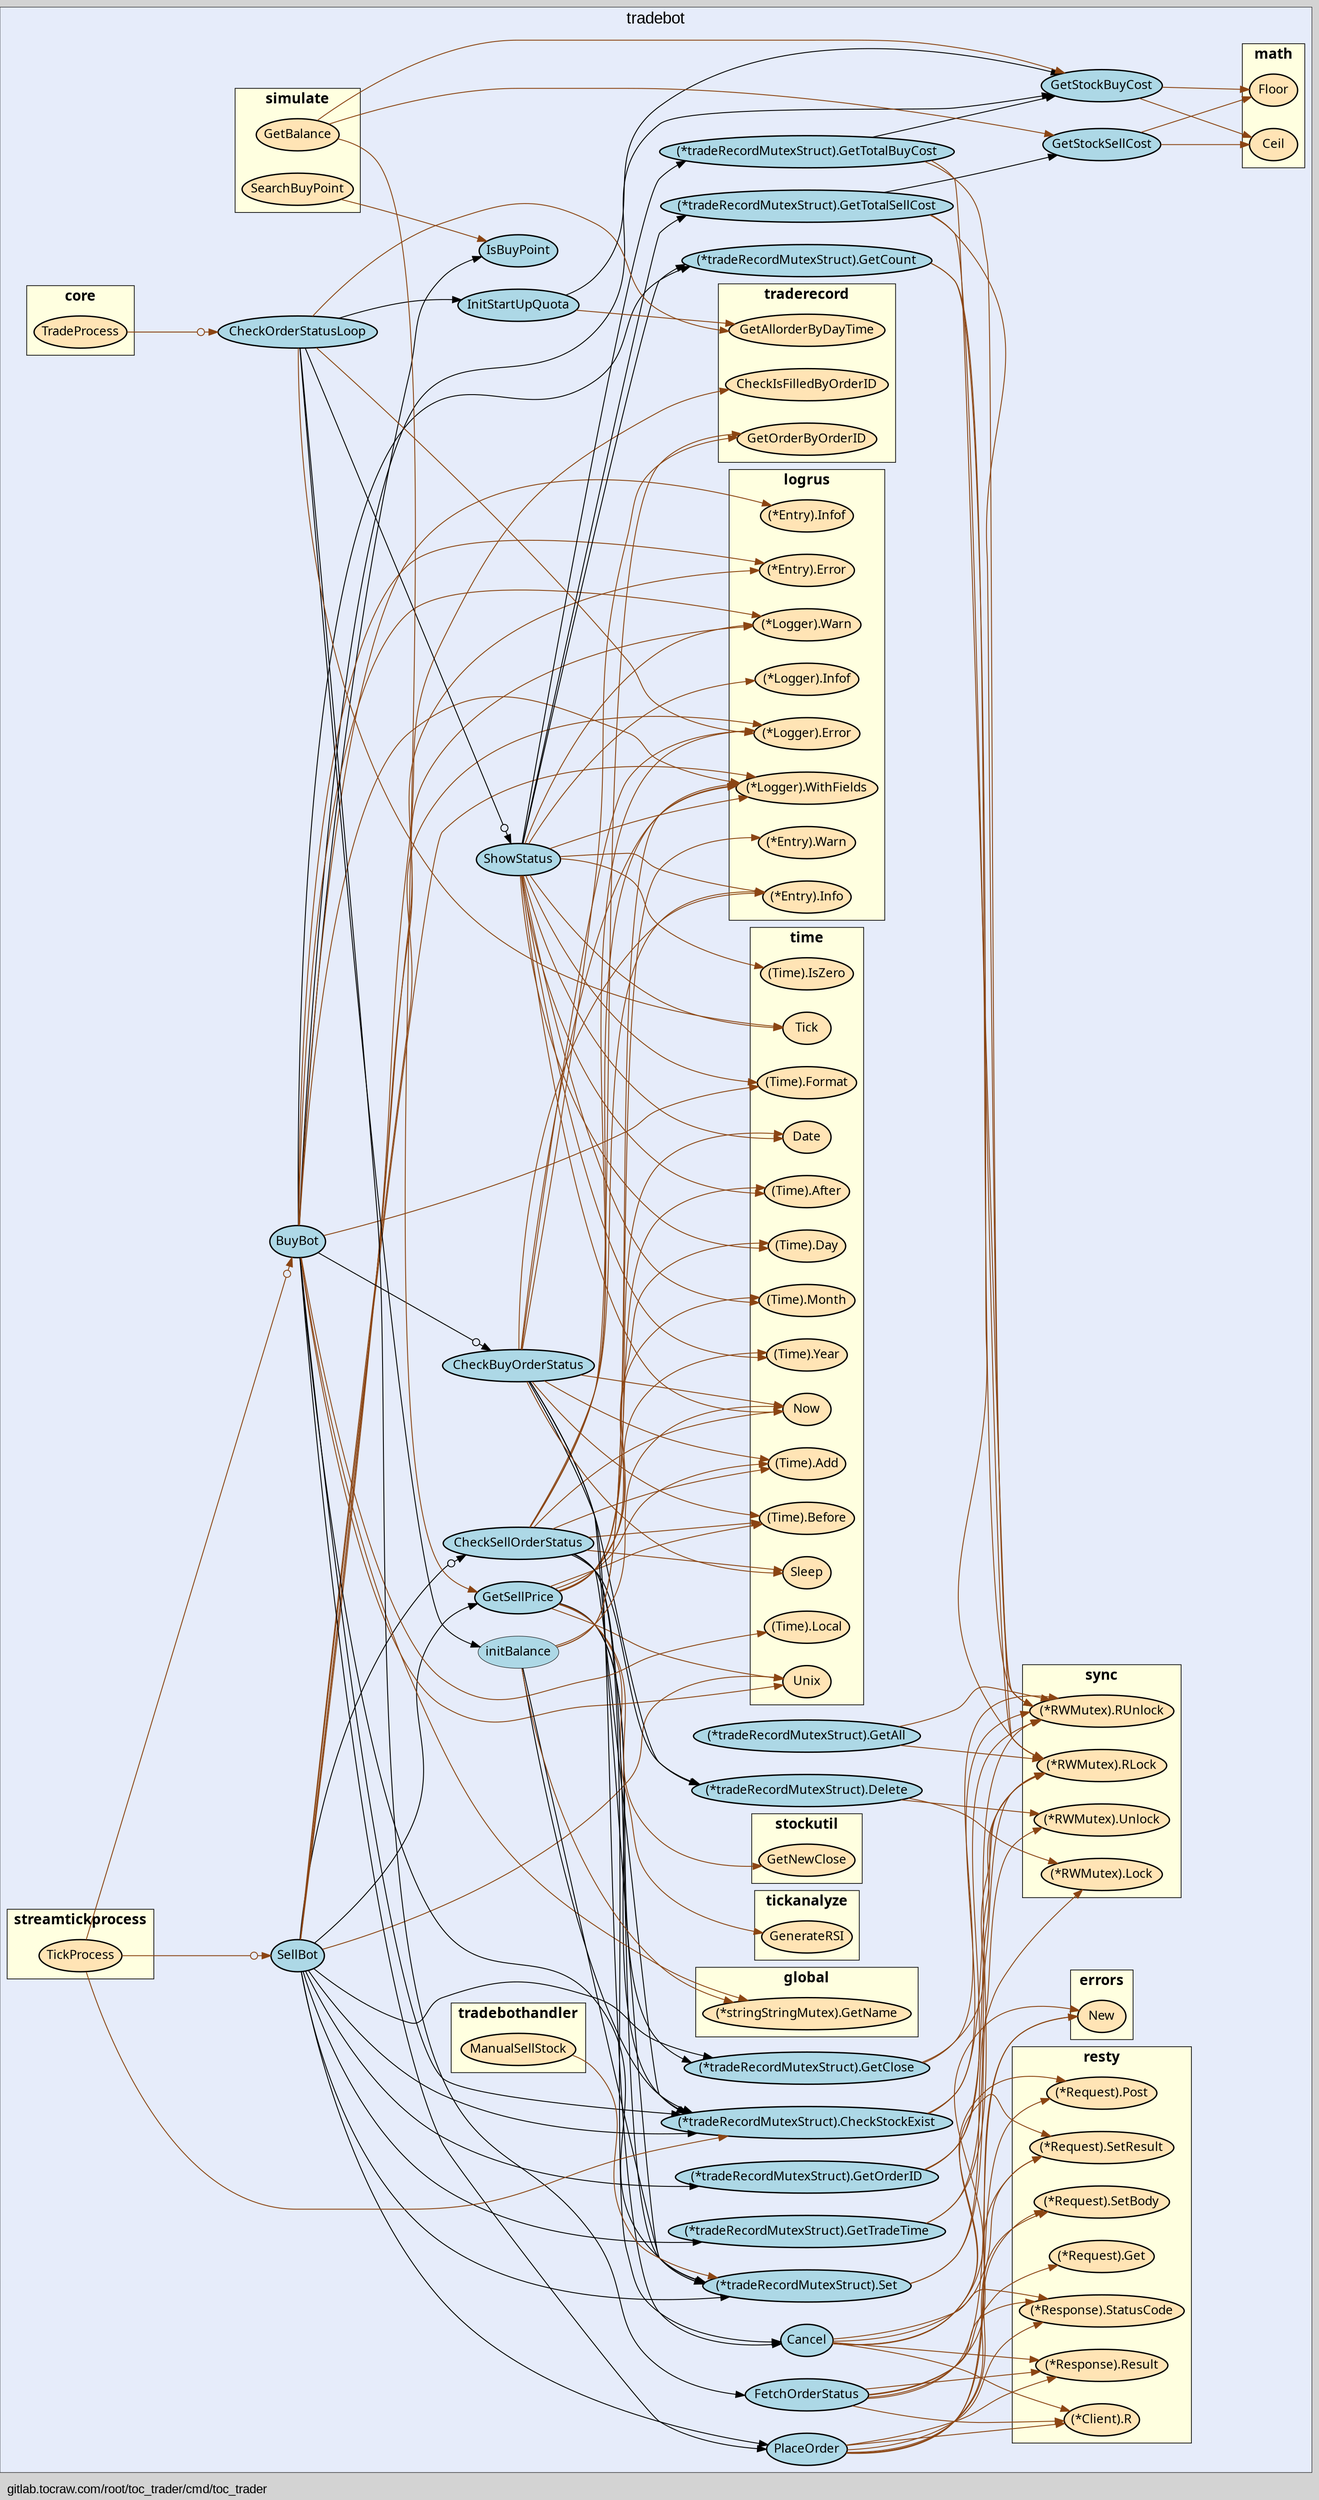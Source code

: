 digraph gocallvis {
    label="gitlab.tocraw.com/root/toc_trader/cmd/toc_trader";
    labeljust="l";
    fontname="Arial";
    fontsize="14";
    rankdir="LR";
    bgcolor="lightgray";
    style="solid";
    penwidth="0.5";
    pad="0.0";
    nodesep="0.35";

    node [shape="ellipse" style="filled" fillcolor="honeydew" fontname="Verdana" penwidth="1.0" margin="0.05,0.0"];
    edge [minlen="2"]

    subgraph "cluster_focus" {
        label="tradebot";
labelloc="t";
labeljust="c";
fontsize="18";
bgcolor="#e6ecfa";
        
        "(*gitlab.tocraw.com/root/toc_trader/pkg/modules/tradebot.tradeRecordMutexStruct).GetOrderID" [ fillcolor="lightblue" label="(*tradeRecordMutexStruct).GetOrderID" penwidth="1.5" ]
        "gitlab.tocraw.com/root/toc_trader/pkg/modules/tradebot.SellBot" [ fillcolor="lightblue" label="SellBot" penwidth="1.5" ]
        "(*gitlab.tocraw.com/root/toc_trader/pkg/modules/tradebot.tradeRecordMutexStruct).GetClose" [ fillcolor="lightblue" label="(*tradeRecordMutexStruct).GetClose" penwidth="1.5" ]
        "(*gitlab.tocraw.com/root/toc_trader/pkg/modules/tradebot.tradeRecordMutexStruct).GetTradeTime" [ fillcolor="lightblue" label="(*tradeRecordMutexStruct).GetTradeTime" penwidth="1.5" ]
        "gitlab.tocraw.com/root/toc_trader/pkg/modules/tradebot.GetSellPrice" [ label="GetSellPrice" penwidth="1.5" fillcolor="lightblue" ]
        "(*gitlab.tocraw.com/root/toc_trader/pkg/modules/tradebot.tradeRecordMutexStruct).CheckStockExist" [ fillcolor="lightblue" label="(*tradeRecordMutexStruct).CheckStockExist" penwidth="1.5" ]
        "gitlab.tocraw.com/root/toc_trader/pkg/modules/tradebot.PlaceOrder" [ fillcolor="lightblue" label="PlaceOrder" penwidth="1.5" ]
        "(*gitlab.tocraw.com/root/toc_trader/pkg/modules/tradebot.tradeRecordMutexStruct).Set" [ label="(*tradeRecordMutexStruct).Set" penwidth="1.5" fillcolor="lightblue" ]
        "gitlab.tocraw.com/root/toc_trader/pkg/modules/tradebot.CheckSellOrderStatus" [ fillcolor="lightblue" label="CheckSellOrderStatus" penwidth="1.5" ]
        "(*gitlab.tocraw.com/root/toc_trader/pkg/modules/tradebot.tradeRecordMutexStruct).Delete" [ fillcolor="lightblue" label="(*tradeRecordMutexStruct).Delete" penwidth="1.5" ]
        "gitlab.tocraw.com/root/toc_trader/pkg/modules/tradebot.Cancel" [ fillcolor="lightblue" label="Cancel" penwidth="1.5" ]
        "gitlab.tocraw.com/root/toc_trader/pkg/modules/tradebot.BuyBot" [ penwidth="1.5" fillcolor="lightblue" label="BuyBot" ]
        "gitlab.tocraw.com/root/toc_trader/pkg/modules/tradebot.IsBuyPoint" [ label="IsBuyPoint" penwidth="1.5" fillcolor="lightblue" ]
        "gitlab.tocraw.com/root/toc_trader/pkg/modules/tradebot.GetStockBuyCost" [ fillcolor="lightblue" label="GetStockBuyCost" penwidth="1.5" ]
        "(*gitlab.tocraw.com/root/toc_trader/pkg/modules/tradebot.tradeRecordMutexStruct).GetCount" [ penwidth="1.5" fillcolor="lightblue" label="(*tradeRecordMutexStruct).GetCount" ]
        "gitlab.tocraw.com/root/toc_trader/pkg/modules/tradebot.CheckBuyOrderStatus" [ label="CheckBuyOrderStatus" penwidth="1.5" fillcolor="lightblue" ]
        "(*gitlab.tocraw.com/root/toc_trader/pkg/modules/tradebot.tradeRecordMutexStruct).GetTotalSellCost" [ fillcolor="lightblue" label="(*tradeRecordMutexStruct).GetTotalSellCost" penwidth="1.5" ]
        "gitlab.tocraw.com/root/toc_trader/pkg/modules/tradebot.GetStockSellCost" [ fillcolor="lightblue" label="GetStockSellCost" penwidth="1.5" ]
        "gitlab.tocraw.com/root/toc_trader/pkg/modules/tradebot.FetchOrderStatus" [ label="FetchOrderStatus" penwidth="1.5" fillcolor="lightblue" ]
        "gitlab.tocraw.com/root/toc_trader/pkg/modules/tradebot.initBalance" [ penwidth="0.5" fillcolor="lightblue" label="initBalance" ]
        "(*gitlab.tocraw.com/root/toc_trader/pkg/modules/tradebot.tradeRecordMutexStruct).GetTotalBuyCost" [ label="(*tradeRecordMutexStruct).GetTotalBuyCost" penwidth="1.5" fillcolor="lightblue" ]
        "gitlab.tocraw.com/root/toc_trader/pkg/modules/tradebot.ShowStatus" [ fillcolor="lightblue" label="ShowStatus" penwidth="1.5" ]
        "gitlab.tocraw.com/root/toc_trader/pkg/modules/tradebot.CheckOrderStatusLoop" [ fillcolor="lightblue" label="CheckOrderStatusLoop" penwidth="1.5" ]
        "gitlab.tocraw.com/root/toc_trader/pkg/modules/tradebot.InitStartUpQuota" [ label="InitStartUpQuota" penwidth="1.5" fillcolor="lightblue" ]
        "(*gitlab.tocraw.com/root/toc_trader/pkg/modules/tradebot.tradeRecordMutexStruct).GetAll" [ fillcolor="lightblue" label="(*tradeRecordMutexStruct).GetAll" penwidth="1.5" ]
        
        subgraph "cluster_errors" {
        penwidth="0.8";
style="filled";
rank="sink";
label="errors";
URL="/?f=errors";
fontsize="16";
fillcolor="lightyellow";
fontname="Tahoma bold";
tooltip="package: errors";
        
        "errors.New" [ fillcolor="moccasin" label="New" penwidth="1.5" ]
        
    }

        subgraph "cluster_github.com/go-resty/resty/v2" {
        fontname="Tahoma bold";
rank="sink";
URL="/?f=github.com/go-resty/resty/v2";
fontsize="16";
style="filled";
label="resty";
tooltip="package: github.com/go-resty/resty/v2";
penwidth="0.8";
fillcolor="lightyellow";
        
        "(*github.com/go-resty/resty/v2.Client).R" [ label="(*Client).R" penwidth="1.5" fillcolor="moccasin" ]
        "(*github.com/go-resty/resty/v2.Request).SetBody" [ fillcolor="moccasin" label="(*Request).SetBody" penwidth="1.5" ]
        "(*github.com/go-resty/resty/v2.Request).SetResult" [ penwidth="1.5" fillcolor="moccasin" label="(*Request).SetResult" ]
        "(*github.com/go-resty/resty/v2.Request).Post" [ fillcolor="moccasin" label="(*Request).Post" penwidth="1.5" ]
        "(*github.com/go-resty/resty/v2.Response).StatusCode" [ fillcolor="moccasin" label="(*Response).StatusCode" penwidth="1.5" ]
        "(*github.com/go-resty/resty/v2.Response).Result" [ fillcolor="moccasin" label="(*Response).Result" penwidth="1.5" ]
        "(*github.com/go-resty/resty/v2.Request).Get" [ fillcolor="moccasin" label="(*Request).Get" penwidth="1.5" ]
        
    }

        subgraph "cluster_github.com/sirupsen/logrus" {
        fontsize="16";
fontname="Tahoma bold";
tooltip="package: github.com/sirupsen/logrus";
penwidth="0.8";
style="filled";
fillcolor="lightyellow";
rank="sink";
label="logrus";
URL="/?f=github.com/sirupsen/logrus";
        
        "(*github.com/sirupsen/logrus.Logger).Error" [ fillcolor="moccasin" label="(*Logger).Error" penwidth="1.5" ]
        "(*github.com/sirupsen/logrus.Logger).WithFields" [ fillcolor="moccasin" label="(*Logger).WithFields" penwidth="1.5" ]
        "(*github.com/sirupsen/logrus.Entry).Error" [ label="(*Entry).Error" penwidth="1.5" fillcolor="moccasin" ]
        "(*github.com/sirupsen/logrus.Logger).Warn" [ fillcolor="moccasin" label="(*Logger).Warn" penwidth="1.5" ]
        "(*github.com/sirupsen/logrus.Entry).Info" [ fillcolor="moccasin" label="(*Entry).Info" penwidth="1.5" ]
        "(*github.com/sirupsen/logrus.Entry).Infof" [ penwidth="1.5" fillcolor="moccasin" label="(*Entry).Infof" ]
        "(*github.com/sirupsen/logrus.Entry).Warn" [ fillcolor="moccasin" label="(*Entry).Warn" penwidth="1.5" ]
        "(*github.com/sirupsen/logrus.Logger).Infof" [ label="(*Logger).Infof" penwidth="1.5" fillcolor="moccasin" ]
        
    }

        subgraph "cluster_gitlab.tocraw.com/root/toc_trader/pkg/core" {
        fontname="Tahoma bold";
penwidth="0.8";
style="filled";
fillcolor="lightyellow";
URL="/?f=gitlab.tocraw.com/root/toc_trader/pkg/core";
tooltip="package: gitlab.tocraw.com/root/toc_trader/pkg/core";
fontsize="16";
rank="sink";
label="core";
        
        "gitlab.tocraw.com/root/toc_trader/pkg/core.TradeProcess" [ fillcolor="moccasin" label="TradeProcess" penwidth="1.5" ]
        
    }

        subgraph "cluster_gitlab.tocraw.com/root/toc_trader/pkg/global" {
        fillcolor="lightyellow";
rank="sink";
label="global";
tooltip="package: gitlab.tocraw.com/root/toc_trader/pkg/global";
penwidth="0.8";
style="filled";
fontname="Tahoma bold";
URL="/?f=gitlab.tocraw.com/root/toc_trader/pkg/global";
fontsize="16";
        
        "(*gitlab.tocraw.com/root/toc_trader/pkg/global.stringStringMutex).GetName" [ fillcolor="moccasin" label="(*stringStringMutex).GetName" penwidth="1.5" ]
        
    }

        subgraph "cluster_gitlab.tocraw.com/root/toc_trader/pkg/handlers/tradebothandler" {
        rank="sink";
URL="/?f=gitlab.tocraw.com/root/toc_trader/pkg/handlers/tradebothandler";
tooltip="package: gitlab.tocraw.com/root/toc_trader/pkg/handlers/tradebothandler";
style="filled";
fontsize="16";
fillcolor="lightyellow";
fontname="Tahoma bold";
label="tradebothandler";
penwidth="0.8";
        
        "gitlab.tocraw.com/root/toc_trader/pkg/handlers/tradebothandler.ManualSellStock" [ penwidth="1.5" fillcolor="moccasin" label="ManualSellStock" ]
        
    }

        subgraph "cluster_gitlab.tocraw.com/root/toc_trader/pkg/models/traderecord" {
        style="filled";
fontname="Tahoma bold";
rank="sink";
tooltip="package: gitlab.tocraw.com/root/toc_trader/pkg/models/traderecord";
penwidth="0.8";
fontsize="16";
fillcolor="lightyellow";
label="traderecord";
URL="/?f=gitlab.tocraw.com/root/toc_trader/pkg/models/traderecord";
        
        "gitlab.tocraw.com/root/toc_trader/pkg/models/traderecord.CheckIsFilledByOrderID" [ penwidth="1.5" fillcolor="moccasin" label="CheckIsFilledByOrderID" ]
        "gitlab.tocraw.com/root/toc_trader/pkg/models/traderecord.GetOrderByOrderID" [ label="GetOrderByOrderID" penwidth="1.5" fillcolor="moccasin" ]
        "gitlab.tocraw.com/root/toc_trader/pkg/models/traderecord.GetAllorderByDayTime" [ label="GetAllorderByDayTime" penwidth="1.5" fillcolor="moccasin" ]
        
    }

        subgraph "cluster_gitlab.tocraw.com/root/toc_trader/pkg/modules/simulate" {
        style="filled";
fillcolor="lightyellow";
fontname="Tahoma bold";
rank="sink";
tooltip="package: gitlab.tocraw.com/root/toc_trader/pkg/modules/simulate";
penwidth="0.8";
label="simulate";
URL="/?f=gitlab.tocraw.com/root/toc_trader/pkg/modules/simulate";
fontsize="16";
        
        "gitlab.tocraw.com/root/toc_trader/pkg/modules/simulate.SearchBuyPoint" [ fillcolor="moccasin" label="SearchBuyPoint" penwidth="1.5" ]
        "gitlab.tocraw.com/root/toc_trader/pkg/modules/simulate.GetBalance" [ label="GetBalance" penwidth="1.5" fillcolor="moccasin" ]
        
    }

        subgraph "cluster_gitlab.tocraw.com/root/toc_trader/pkg/modules/streamtickprocess" {
        penwidth="0.8";
fontsize="16";
fillcolor="lightyellow";
rank="sink";
URL="/?f=gitlab.tocraw.com/root/toc_trader/pkg/modules/streamtickprocess";
style="filled";
fontname="Tahoma bold";
label="streamtickprocess";
tooltip="package: gitlab.tocraw.com/root/toc_trader/pkg/modules/streamtickprocess";
        
        "gitlab.tocraw.com/root/toc_trader/pkg/modules/streamtickprocess.TickProcess" [ penwidth="1.5" fillcolor="moccasin" label="TickProcess" ]
        
    }

        subgraph "cluster_gitlab.tocraw.com/root/toc_trader/pkg/modules/tickanalyze" {
        fillcolor="lightyellow";
URL="/?f=gitlab.tocraw.com/root/toc_trader/pkg/modules/tickanalyze";
style="filled";
fontname="Tahoma bold";
rank="sink";
label="tickanalyze";
tooltip="package: gitlab.tocraw.com/root/toc_trader/pkg/modules/tickanalyze";
penwidth="0.8";
fontsize="16";
        
        "gitlab.tocraw.com/root/toc_trader/pkg/modules/tickanalyze.GenerateRSI" [ fillcolor="moccasin" label="GenerateRSI" penwidth="1.5" ]
        
    }

        subgraph "cluster_gitlab.tocraw.com/root/toc_trader/tools/stockutil" {
        fillcolor="lightyellow";
label="stockutil";
tooltip="package: gitlab.tocraw.com/root/toc_trader/tools/stockutil";
penwidth="0.8";
fontsize="16";
rank="sink";
URL="/?f=gitlab.tocraw.com/root/toc_trader/tools/stockutil";
style="filled";
fontname="Tahoma bold";
        
        "gitlab.tocraw.com/root/toc_trader/tools/stockutil.GetNewClose" [ penwidth="1.5" fillcolor="moccasin" label="GetNewClose" ]
        
    }

        subgraph "cluster_math" {
        penwidth="0.8";
label="math";
tooltip="package: math";
fontsize="16";
style="filled";
fillcolor="lightyellow";
fontname="Tahoma bold";
rank="sink";
URL="/?f=math";
        
        "math.Ceil" [ fillcolor="moccasin" label="Ceil" penwidth="1.5" ]
        "math.Floor" [ fillcolor="moccasin" label="Floor" penwidth="1.5" ]
        
    }

        subgraph "cluster_sync" {
        penwidth="0.8";
fontsize="16";
fontname="Tahoma bold";
rank="sink";
URL="/?f=sync";
style="filled";
fillcolor="lightyellow";
label="sync";
tooltip="package: sync";
        
        "(*sync.RWMutex).RLock" [ fillcolor="moccasin" label="(*RWMutex).RLock" penwidth="1.5" ]
        "(*sync.RWMutex).RUnlock" [ label="(*RWMutex).RUnlock" penwidth="1.5" fillcolor="moccasin" ]
        "(*sync.RWMutex).Lock" [ fillcolor="moccasin" label="(*RWMutex).Lock" penwidth="1.5" ]
        "(*sync.RWMutex).Unlock" [ label="(*RWMutex).Unlock" penwidth="1.5" fillcolor="moccasin" ]
        
    }

        subgraph "cluster_time" {
        rank="sink";
tooltip="package: time";
fontsize="16";
style="filled";
fontname="Tahoma bold";
label="time";
URL="/?f=time";
penwidth="0.8";
fillcolor="lightyellow";
        
        "time.Unix" [ fillcolor="moccasin" label="Unix" penwidth="1.5" ]
        "(time.Time).Year" [ fillcolor="moccasin" label="(Time).Year" penwidth="1.5" ]
        "(time.Time).Month" [ label="(Time).Month" penwidth="1.5" fillcolor="moccasin" ]
        "(time.Time).Day" [ penwidth="1.5" fillcolor="moccasin" label="(Time).Day" ]
        "time.Date" [ fillcolor="moccasin" label="Date" penwidth="1.5" ]
        "(time.Time).Before" [ fillcolor="moccasin" label="(Time).Before" penwidth="1.5" ]
        "(time.Time).Add" [ fillcolor="moccasin" label="(Time).Add" penwidth="1.5" ]
        "(time.Time).After" [ label="(Time).After" penwidth="1.5" fillcolor="moccasin" ]
        "time.Sleep" [ label="Sleep" penwidth="1.5" fillcolor="moccasin" ]
        "time.Now" [ fillcolor="moccasin" label="Now" penwidth="1.5" ]
        "(time.Time).Local" [ penwidth="1.5" fillcolor="moccasin" label="(Time).Local" ]
        "(time.Time).Format" [ fillcolor="moccasin" label="(Time).Format" penwidth="1.5" ]
        "time.Tick" [ fillcolor="moccasin" label="Tick" penwidth="1.5" ]
        "(time.Time).IsZero" [ fillcolor="moccasin" label="(Time).IsZero" penwidth="1.5" ]
        
    }

    }

    "(*gitlab.tocraw.com/root/toc_trader/pkg/modules/tradebot.tradeRecordMutexStruct).GetOrderID" -> "(*sync.RWMutex).RLock" [ color="saddlebrown" ]
    "(*gitlab.tocraw.com/root/toc_trader/pkg/modules/tradebot.tradeRecordMutexStruct).GetOrderID" -> "(*sync.RWMutex).RUnlock" [ color="saddlebrown" ]
    "gitlab.tocraw.com/root/toc_trader/pkg/modules/tradebot.SellBot" -> "(*gitlab.tocraw.com/root/toc_trader/pkg/modules/tradebot.tradeRecordMutexStruct).GetOrderID" [  ]
    "gitlab.tocraw.com/root/toc_trader/pkg/modules/tradebot.SellBot" -> "gitlab.tocraw.com/root/toc_trader/pkg/models/traderecord.CheckIsFilledByOrderID" [ color="saddlebrown" ]
    "gitlab.tocraw.com/root/toc_trader/pkg/modules/tradebot.SellBot" -> "(*github.com/sirupsen/logrus.Logger).Error" [ color="saddlebrown" ]
    "(*gitlab.tocraw.com/root/toc_trader/pkg/modules/tradebot.tradeRecordMutexStruct).GetClose" -> "(*sync.RWMutex).RLock" [ color="saddlebrown" ]
    "(*gitlab.tocraw.com/root/toc_trader/pkg/modules/tradebot.tradeRecordMutexStruct).GetClose" -> "(*sync.RWMutex).RUnlock" [ color="saddlebrown" ]
    "gitlab.tocraw.com/root/toc_trader/pkg/modules/tradebot.SellBot" -> "(*gitlab.tocraw.com/root/toc_trader/pkg/modules/tradebot.tradeRecordMutexStruct).GetClose" [  ]
    "(*gitlab.tocraw.com/root/toc_trader/pkg/modules/tradebot.tradeRecordMutexStruct).GetTradeTime" -> "(*sync.RWMutex).RLock" [ color="saddlebrown" ]
    "(*gitlab.tocraw.com/root/toc_trader/pkg/modules/tradebot.tradeRecordMutexStruct).GetTradeTime" -> "(*sync.RWMutex).RUnlock" [ color="saddlebrown" ]
    "gitlab.tocraw.com/root/toc_trader/pkg/modules/tradebot.SellBot" -> "(*gitlab.tocraw.com/root/toc_trader/pkg/modules/tradebot.tradeRecordMutexStruct).GetTradeTime" [  ]
    "gitlab.tocraw.com/root/toc_trader/pkg/modules/tradebot.GetSellPrice" -> "time.Unix" [ color="saddlebrown" ]
    "gitlab.tocraw.com/root/toc_trader/pkg/modules/tradebot.GetSellPrice" -> "(time.Time).Year" [ color="saddlebrown" ]
    "gitlab.tocraw.com/root/toc_trader/pkg/modules/tradebot.GetSellPrice" -> "(time.Time).Month" [ color="saddlebrown" ]
    "gitlab.tocraw.com/root/toc_trader/pkg/modules/tradebot.GetSellPrice" -> "(time.Time).Day" [ color="saddlebrown" ]
    "gitlab.tocraw.com/root/toc_trader/pkg/modules/tradebot.GetSellPrice" -> "time.Date" [ color="saddlebrown" ]
    "gitlab.tocraw.com/root/toc_trader/pkg/modules/tradebot.GetSellPrice" -> "gitlab.tocraw.com/root/toc_trader/tools/stockutil.GetNewClose" [ color="saddlebrown" ]
    "gitlab.tocraw.com/root/toc_trader/pkg/modules/tradebot.GetSellPrice" -> "(time.Time).Before" [ color="saddlebrown" ]
    "gitlab.tocraw.com/root/toc_trader/pkg/modules/tradebot.GetSellPrice" -> "gitlab.tocraw.com/root/toc_trader/pkg/modules/tickanalyze.GenerateRSI" [ color="saddlebrown" ]
    "gitlab.tocraw.com/root/toc_trader/pkg/modules/tradebot.GetSellPrice" -> "(time.Time).Add" [ color="saddlebrown" ]
    "gitlab.tocraw.com/root/toc_trader/pkg/modules/tradebot.GetSellPrice" -> "(*gitlab.tocraw.com/root/toc_trader/pkg/modules/tradebot.tradeRecordMutexStruct).GetClose" [  ]
    "(*gitlab.tocraw.com/root/toc_trader/pkg/modules/tradebot.tradeRecordMutexStruct).CheckStockExist" -> "(*sync.RWMutex).RLock" [ color="saddlebrown" ]
    "(*gitlab.tocraw.com/root/toc_trader/pkg/modules/tradebot.tradeRecordMutexStruct).CheckStockExist" -> "(*sync.RWMutex).RUnlock" [ color="saddlebrown" ]
    "gitlab.tocraw.com/root/toc_trader/pkg/modules/tradebot.GetSellPrice" -> "(*gitlab.tocraw.com/root/toc_trader/pkg/modules/tradebot.tradeRecordMutexStruct).CheckStockExist" [  ]
    "gitlab.tocraw.com/root/toc_trader/pkg/modules/tradebot.GetSellPrice" -> "(time.Time).After" [ color="saddlebrown" ]
    "gitlab.tocraw.com/root/toc_trader/pkg/modules/tradebot.SellBot" -> "gitlab.tocraw.com/root/toc_trader/pkg/modules/tradebot.GetSellPrice" [  ]
    "gitlab.tocraw.com/root/toc_trader/pkg/modules/tradebot.SellBot" -> "(*gitlab.tocraw.com/root/toc_trader/pkg/modules/tradebot.tradeRecordMutexStruct).CheckStockExist" [  ]
    "gitlab.tocraw.com/root/toc_trader/pkg/modules/tradebot.PlaceOrder" -> "errors.New" [ color="saddlebrown" ]
    "gitlab.tocraw.com/root/toc_trader/pkg/modules/tradebot.PlaceOrder" -> "(*github.com/go-resty/resty/v2.Client).R" [ color="saddlebrown" ]
    "gitlab.tocraw.com/root/toc_trader/pkg/modules/tradebot.PlaceOrder" -> "(*github.com/go-resty/resty/v2.Request).SetBody" [ color="saddlebrown" ]
    "gitlab.tocraw.com/root/toc_trader/pkg/modules/tradebot.PlaceOrder" -> "(*github.com/go-resty/resty/v2.Request).SetResult" [ color="saddlebrown" ]
    "gitlab.tocraw.com/root/toc_trader/pkg/modules/tradebot.PlaceOrder" -> "(*github.com/go-resty/resty/v2.Request).Post" [ color="saddlebrown" ]
    "gitlab.tocraw.com/root/toc_trader/pkg/modules/tradebot.PlaceOrder" -> "(*github.com/go-resty/resty/v2.Response).StatusCode" [ color="saddlebrown" ]
    "gitlab.tocraw.com/root/toc_trader/pkg/modules/tradebot.PlaceOrder" -> "(*github.com/go-resty/resty/v2.Response).Result" [ color="saddlebrown" ]
    "gitlab.tocraw.com/root/toc_trader/pkg/modules/tradebot.SellBot" -> "gitlab.tocraw.com/root/toc_trader/pkg/modules/tradebot.PlaceOrder" [  ]
    "gitlab.tocraw.com/root/toc_trader/pkg/modules/tradebot.SellBot" -> "(*github.com/sirupsen/logrus.Logger).WithFields" [ color="saddlebrown" ]
    "gitlab.tocraw.com/root/toc_trader/pkg/modules/tradebot.SellBot" -> "(*github.com/sirupsen/logrus.Entry).Error" [ color="saddlebrown" ]
    "gitlab.tocraw.com/root/toc_trader/pkg/modules/tradebot.SellBot" -> "(*github.com/sirupsen/logrus.Logger).Warn" [ color="saddlebrown" ]
    "gitlab.tocraw.com/root/toc_trader/pkg/modules/tradebot.SellBot" -> "time.Unix" [ color="saddlebrown" ]
    "(*gitlab.tocraw.com/root/toc_trader/pkg/modules/tradebot.tradeRecordMutexStruct).Set" -> "(*sync.RWMutex).Lock" [ color="saddlebrown" ]
    "(*gitlab.tocraw.com/root/toc_trader/pkg/modules/tradebot.tradeRecordMutexStruct).Set" -> "(*sync.RWMutex).Unlock" [ color="saddlebrown" ]
    "gitlab.tocraw.com/root/toc_trader/pkg/modules/tradebot.SellBot" -> "(*gitlab.tocraw.com/root/toc_trader/pkg/modules/tradebot.tradeRecordMutexStruct).Set" [  ]
    "gitlab.tocraw.com/root/toc_trader/pkg/modules/tradebot.CheckSellOrderStatus" -> "time.Sleep" [ color="saddlebrown" ]
    "gitlab.tocraw.com/root/toc_trader/pkg/modules/tradebot.CheckSellOrderStatus" -> "gitlab.tocraw.com/root/toc_trader/pkg/models/traderecord.GetOrderByOrderID" [ color="saddlebrown" ]
    "gitlab.tocraw.com/root/toc_trader/pkg/modules/tradebot.CheckSellOrderStatus" -> "(*github.com/sirupsen/logrus.Logger).Error" [ color="saddlebrown" ]
    "(*gitlab.tocraw.com/root/toc_trader/pkg/modules/tradebot.tradeRecordMutexStruct).Delete" -> "(*sync.RWMutex).Lock" [ color="saddlebrown" ]
    "(*gitlab.tocraw.com/root/toc_trader/pkg/modules/tradebot.tradeRecordMutexStruct).Delete" -> "(*sync.RWMutex).Unlock" [ color="saddlebrown" ]
    "gitlab.tocraw.com/root/toc_trader/pkg/modules/tradebot.CheckSellOrderStatus" -> "(*gitlab.tocraw.com/root/toc_trader/pkg/modules/tradebot.tradeRecordMutexStruct).Delete" [  ]
    "gitlab.tocraw.com/root/toc_trader/pkg/modules/tradebot.CheckSellOrderStatus" -> "(*github.com/sirupsen/logrus.Logger).WithFields" [ color="saddlebrown" ]
    "gitlab.tocraw.com/root/toc_trader/pkg/modules/tradebot.CheckSellOrderStatus" -> "(*github.com/sirupsen/logrus.Entry).Info" [ color="saddlebrown" ]
    "gitlab.tocraw.com/root/toc_trader/pkg/modules/tradebot.CheckSellOrderStatus" -> "(time.Time).Add" [ color="saddlebrown" ]
    "gitlab.tocraw.com/root/toc_trader/pkg/modules/tradebot.CheckSellOrderStatus" -> "time.Now" [ color="saddlebrown" ]
    "gitlab.tocraw.com/root/toc_trader/pkg/modules/tradebot.CheckSellOrderStatus" -> "(time.Time).Before" [ color="saddlebrown" ]
    "gitlab.tocraw.com/root/toc_trader/pkg/modules/tradebot.Cancel" -> "errors.New" [ color="saddlebrown" ]
    "gitlab.tocraw.com/root/toc_trader/pkg/modules/tradebot.Cancel" -> "(*github.com/go-resty/resty/v2.Client).R" [ color="saddlebrown" ]
    "gitlab.tocraw.com/root/toc_trader/pkg/modules/tradebot.Cancel" -> "(*github.com/go-resty/resty/v2.Request).SetBody" [ color="saddlebrown" ]
    "gitlab.tocraw.com/root/toc_trader/pkg/modules/tradebot.Cancel" -> "(*github.com/go-resty/resty/v2.Request).SetResult" [ color="saddlebrown" ]
    "gitlab.tocraw.com/root/toc_trader/pkg/modules/tradebot.Cancel" -> "(*github.com/go-resty/resty/v2.Request).Post" [ color="saddlebrown" ]
    "gitlab.tocraw.com/root/toc_trader/pkg/modules/tradebot.Cancel" -> "(*github.com/go-resty/resty/v2.Response).StatusCode" [ color="saddlebrown" ]
    "gitlab.tocraw.com/root/toc_trader/pkg/modules/tradebot.Cancel" -> "(*github.com/go-resty/resty/v2.Response).Result" [ color="saddlebrown" ]
    "gitlab.tocraw.com/root/toc_trader/pkg/modules/tradebot.CheckSellOrderStatus" -> "gitlab.tocraw.com/root/toc_trader/pkg/modules/tradebot.Cancel" [  ]
    "gitlab.tocraw.com/root/toc_trader/pkg/modules/tradebot.CheckSellOrderStatus" -> "(*gitlab.tocraw.com/root/toc_trader/pkg/modules/tradebot.tradeRecordMutexStruct).Set" [  ]
    "gitlab.tocraw.com/root/toc_trader/pkg/modules/tradebot.CheckSellOrderStatus" -> "(*gitlab.tocraw.com/root/toc_trader/pkg/modules/tradebot.tradeRecordMutexStruct).CheckStockExist" [  ]
    "gitlab.tocraw.com/root/toc_trader/pkg/modules/tradebot.SellBot" -> "gitlab.tocraw.com/root/toc_trader/pkg/modules/tradebot.CheckSellOrderStatus" [ arrowhead="normalnoneodot" ]
    "gitlab.tocraw.com/root/toc_trader/pkg/handlers/tradebothandler.ManualSellStock" -> "(*gitlab.tocraw.com/root/toc_trader/pkg/modules/tradebot.tradeRecordMutexStruct).Set" [ color="saddlebrown" ]
    "gitlab.tocraw.com/root/toc_trader/pkg/modules/tradebot.BuyBot" -> "(*gitlab.tocraw.com/root/toc_trader/pkg/global.stringStringMutex).GetName" [ color="saddlebrown" ]
    "gitlab.tocraw.com/root/toc_trader/pkg/modules/tradebot.BuyBot" -> "gitlab.tocraw.com/root/toc_trader/pkg/modules/tradebot.IsBuyPoint" [  ]
    "gitlab.tocraw.com/root/toc_trader/pkg/modules/tradebot.GetStockBuyCost" -> "math.Ceil" [ color="saddlebrown" ]
    "gitlab.tocraw.com/root/toc_trader/pkg/modules/tradebot.GetStockBuyCost" -> "math.Floor" [ color="saddlebrown" ]
    "gitlab.tocraw.com/root/toc_trader/pkg/modules/tradebot.BuyBot" -> "gitlab.tocraw.com/root/toc_trader/pkg/modules/tradebot.GetStockBuyCost" [  ]
    "gitlab.tocraw.com/root/toc_trader/pkg/modules/tradebot.BuyBot" -> "gitlab.tocraw.com/root/toc_trader/pkg/modules/tradebot.PlaceOrder" [  ]
    "gitlab.tocraw.com/root/toc_trader/pkg/modules/tradebot.BuyBot" -> "(*gitlab.tocraw.com/root/toc_trader/pkg/modules/tradebot.tradeRecordMutexStruct).CheckStockExist" [  ]
    "(*gitlab.tocraw.com/root/toc_trader/pkg/modules/tradebot.tradeRecordMutexStruct).GetCount" -> "(*sync.RWMutex).RLock" [ color="saddlebrown" ]
    "(*gitlab.tocraw.com/root/toc_trader/pkg/modules/tradebot.tradeRecordMutexStruct).GetCount" -> "(*sync.RWMutex).RUnlock" [ color="saddlebrown" ]
    "gitlab.tocraw.com/root/toc_trader/pkg/modules/tradebot.BuyBot" -> "(*gitlab.tocraw.com/root/toc_trader/pkg/modules/tradebot.tradeRecordMutexStruct).GetCount" [  ]
    "gitlab.tocraw.com/root/toc_trader/pkg/modules/tradebot.BuyBot" -> "(*github.com/sirupsen/logrus.Logger).WithFields" [ color="saddlebrown" ]
    "gitlab.tocraw.com/root/toc_trader/pkg/modules/tradebot.BuyBot" -> "(*github.com/sirupsen/logrus.Entry).Error" [ color="saddlebrown" ]
    "gitlab.tocraw.com/root/toc_trader/pkg/modules/tradebot.BuyBot" -> "(*github.com/sirupsen/logrus.Logger).Warn" [ color="saddlebrown" ]
    "gitlab.tocraw.com/root/toc_trader/pkg/modules/tradebot.BuyBot" -> "time.Unix" [ color="saddlebrown" ]
    "gitlab.tocraw.com/root/toc_trader/pkg/modules/tradebot.BuyBot" -> "(*gitlab.tocraw.com/root/toc_trader/pkg/modules/tradebot.tradeRecordMutexStruct).Set" [  ]
    "gitlab.tocraw.com/root/toc_trader/pkg/modules/tradebot.CheckBuyOrderStatus" -> "time.Sleep" [ color="saddlebrown" ]
    "gitlab.tocraw.com/root/toc_trader/pkg/modules/tradebot.CheckBuyOrderStatus" -> "gitlab.tocraw.com/root/toc_trader/pkg/models/traderecord.GetOrderByOrderID" [ color="saddlebrown" ]
    "gitlab.tocraw.com/root/toc_trader/pkg/modules/tradebot.CheckBuyOrderStatus" -> "(*github.com/sirupsen/logrus.Logger).Error" [ color="saddlebrown" ]
    "gitlab.tocraw.com/root/toc_trader/pkg/modules/tradebot.CheckBuyOrderStatus" -> "(*gitlab.tocraw.com/root/toc_trader/pkg/modules/tradebot.tradeRecordMutexStruct).Delete" [  ]
    "gitlab.tocraw.com/root/toc_trader/pkg/modules/tradebot.CheckBuyOrderStatus" -> "(*github.com/sirupsen/logrus.Logger).WithFields" [ color="saddlebrown" ]
    "gitlab.tocraw.com/root/toc_trader/pkg/modules/tradebot.CheckBuyOrderStatus" -> "(*github.com/sirupsen/logrus.Entry).Info" [ color="saddlebrown" ]
    "gitlab.tocraw.com/root/toc_trader/pkg/modules/tradebot.CheckBuyOrderStatus" -> "(time.Time).Add" [ color="saddlebrown" ]
    "gitlab.tocraw.com/root/toc_trader/pkg/modules/tradebot.CheckBuyOrderStatus" -> "time.Now" [ color="saddlebrown" ]
    "gitlab.tocraw.com/root/toc_trader/pkg/modules/tradebot.CheckBuyOrderStatus" -> "(time.Time).Before" [ color="saddlebrown" ]
    "gitlab.tocraw.com/root/toc_trader/pkg/modules/tradebot.CheckBuyOrderStatus" -> "gitlab.tocraw.com/root/toc_trader/pkg/modules/tradebot.Cancel" [  ]
    "gitlab.tocraw.com/root/toc_trader/pkg/modules/tradebot.CheckBuyOrderStatus" -> "(*gitlab.tocraw.com/root/toc_trader/pkg/modules/tradebot.tradeRecordMutexStruct).Set" [  ]
    "gitlab.tocraw.com/root/toc_trader/pkg/modules/tradebot.BuyBot" -> "gitlab.tocraw.com/root/toc_trader/pkg/modules/tradebot.CheckBuyOrderStatus" [ arrowhead="normalnoneodot" ]
    "gitlab.tocraw.com/root/toc_trader/pkg/modules/tradebot.BuyBot" -> "(time.Time).Local" [ color="saddlebrown" ]
    "gitlab.tocraw.com/root/toc_trader/pkg/modules/tradebot.BuyBot" -> "(time.Time).Format" [ color="saddlebrown" ]
    "gitlab.tocraw.com/root/toc_trader/pkg/modules/tradebot.BuyBot" -> "(*github.com/sirupsen/logrus.Entry).Infof" [ color="saddlebrown" ]
    "gitlab.tocraw.com/root/toc_trader/pkg/modules/streamtickprocess.TickProcess" -> "gitlab.tocraw.com/root/toc_trader/pkg/modules/tradebot.BuyBot" [ arrowhead="normalnoneodot" color="saddlebrown" ]
    "gitlab.tocraw.com/root/toc_trader/pkg/modules/streamtickprocess.TickProcess" -> "gitlab.tocraw.com/root/toc_trader/pkg/modules/tradebot.SellBot" [ arrowhead="normalnoneodot" color="saddlebrown" ]
    "gitlab.tocraw.com/root/toc_trader/pkg/modules/streamtickprocess.TickProcess" -> "(*gitlab.tocraw.com/root/toc_trader/pkg/modules/tradebot.tradeRecordMutexStruct).CheckStockExist" [ color="saddlebrown" ]
    "(*gitlab.tocraw.com/root/toc_trader/pkg/modules/tradebot.tradeRecordMutexStruct).GetTotalSellCost" -> "(*sync.RWMutex).RLock" [ color="saddlebrown" ]
    "gitlab.tocraw.com/root/toc_trader/pkg/modules/tradebot.GetStockSellCost" -> "math.Ceil" [ color="saddlebrown" ]
    "gitlab.tocraw.com/root/toc_trader/pkg/modules/tradebot.GetStockSellCost" -> "math.Floor" [ color="saddlebrown" ]
    "(*gitlab.tocraw.com/root/toc_trader/pkg/modules/tradebot.tradeRecordMutexStruct).GetTotalSellCost" -> "gitlab.tocraw.com/root/toc_trader/pkg/modules/tradebot.GetStockSellCost" [  ]
    "(*gitlab.tocraw.com/root/toc_trader/pkg/modules/tradebot.tradeRecordMutexStruct).GetTotalSellCost" -> "(*sync.RWMutex).RUnlock" [ color="saddlebrown" ]
    "gitlab.tocraw.com/root/toc_trader/pkg/modules/tradebot.FetchOrderStatus" -> "(*github.com/go-resty/resty/v2.Client).R" [ color="saddlebrown" ]
    "gitlab.tocraw.com/root/toc_trader/pkg/modules/tradebot.FetchOrderStatus" -> "(*github.com/go-resty/resty/v2.Request).SetResult" [ color="saddlebrown" ]
    "gitlab.tocraw.com/root/toc_trader/pkg/modules/tradebot.FetchOrderStatus" -> "(*github.com/go-resty/resty/v2.Request).Get" [ color="saddlebrown" ]
    "gitlab.tocraw.com/root/toc_trader/pkg/modules/tradebot.FetchOrderStatus" -> "(*github.com/go-resty/resty/v2.Response).StatusCode" [ color="saddlebrown" ]
    "gitlab.tocraw.com/root/toc_trader/pkg/modules/tradebot.FetchOrderStatus" -> "errors.New" [ color="saddlebrown" ]
    "gitlab.tocraw.com/root/toc_trader/pkg/modules/tradebot.FetchOrderStatus" -> "(*github.com/go-resty/resty/v2.Response).Result" [ color="saddlebrown" ]
    "gitlab.tocraw.com/root/toc_trader/pkg/modules/tradebot.initBalance" -> "(*gitlab.tocraw.com/root/toc_trader/pkg/global.stringStringMutex).GetName" [ color="saddlebrown" ]
    "gitlab.tocraw.com/root/toc_trader/pkg/modules/tradebot.initBalance" -> "time.Now" [ color="saddlebrown" ]
    "gitlab.tocraw.com/root/toc_trader/pkg/modules/tradebot.initBalance" -> "(*gitlab.tocraw.com/root/toc_trader/pkg/modules/tradebot.tradeRecordMutexStruct).Set" [  ]
    "gitlab.tocraw.com/root/toc_trader/pkg/modules/tradebot.initBalance" -> "(*github.com/sirupsen/logrus.Logger).WithFields" [ color="saddlebrown" ]
    "gitlab.tocraw.com/root/toc_trader/pkg/modules/tradebot.initBalance" -> "(*github.com/sirupsen/logrus.Entry).Warn" [ color="saddlebrown" ]
    "gitlab.tocraw.com/root/toc_trader/pkg/modules/tradebot.initBalance" -> "(*gitlab.tocraw.com/root/toc_trader/pkg/modules/tradebot.tradeRecordMutexStruct).CheckStockExist" [  ]
    "(*gitlab.tocraw.com/root/toc_trader/pkg/modules/tradebot.tradeRecordMutexStruct).GetTotalBuyCost" -> "(*sync.RWMutex).RLock" [ color="saddlebrown" ]
    "(*gitlab.tocraw.com/root/toc_trader/pkg/modules/tradebot.tradeRecordMutexStruct).GetTotalBuyCost" -> "gitlab.tocraw.com/root/toc_trader/pkg/modules/tradebot.GetStockBuyCost" [  ]
    "(*gitlab.tocraw.com/root/toc_trader/pkg/modules/tradebot.tradeRecordMutexStruct).GetTotalBuyCost" -> "(*sync.RWMutex).RUnlock" [ color="saddlebrown" ]
    "gitlab.tocraw.com/root/toc_trader/pkg/modules/simulate.SearchBuyPoint" -> "gitlab.tocraw.com/root/toc_trader/pkg/modules/tradebot.IsBuyPoint" [ color="saddlebrown" ]
    "gitlab.tocraw.com/root/toc_trader/pkg/modules/simulate.GetBalance" -> "gitlab.tocraw.com/root/toc_trader/pkg/modules/tradebot.GetSellPrice" [ color="saddlebrown" ]
    "gitlab.tocraw.com/root/toc_trader/pkg/modules/simulate.GetBalance" -> "gitlab.tocraw.com/root/toc_trader/pkg/modules/tradebot.GetStockBuyCost" [ color="saddlebrown" ]
    "gitlab.tocraw.com/root/toc_trader/pkg/modules/simulate.GetBalance" -> "gitlab.tocraw.com/root/toc_trader/pkg/modules/tradebot.GetStockSellCost" [ color="saddlebrown" ]
    "gitlab.tocraw.com/root/toc_trader/pkg/modules/tradebot.ShowStatus" -> "time.Tick" [ color="saddlebrown" ]
    "gitlab.tocraw.com/root/toc_trader/pkg/modules/tradebot.ShowStatus" -> "(time.Time).IsZero" [ color="saddlebrown" ]
    "gitlab.tocraw.com/root/toc_trader/pkg/modules/tradebot.ShowStatus" -> "(time.Time).Year" [ color="saddlebrown" ]
    "gitlab.tocraw.com/root/toc_trader/pkg/modules/tradebot.ShowStatus" -> "(time.Time).Month" [ color="saddlebrown" ]
    "gitlab.tocraw.com/root/toc_trader/pkg/modules/tradebot.ShowStatus" -> "(time.Time).Day" [ color="saddlebrown" ]
    "gitlab.tocraw.com/root/toc_trader/pkg/modules/tradebot.ShowStatus" -> "time.Date" [ color="saddlebrown" ]
    "gitlab.tocraw.com/root/toc_trader/pkg/modules/tradebot.ShowStatus" -> "(*github.com/sirupsen/logrus.Logger).Infof" [ color="saddlebrown" ]
    "gitlab.tocraw.com/root/toc_trader/pkg/modules/tradebot.ShowStatus" -> "time.Now" [ color="saddlebrown" ]
    "gitlab.tocraw.com/root/toc_trader/pkg/modules/tradebot.ShowStatus" -> "(time.Time).After" [ color="saddlebrown" ]
    "gitlab.tocraw.com/root/toc_trader/pkg/modules/tradebot.ShowStatus" -> "(*github.com/sirupsen/logrus.Logger).Warn" [ color="saddlebrown" ]
    "gitlab.tocraw.com/root/toc_trader/pkg/modules/tradebot.ShowStatus" -> "(*gitlab.tocraw.com/root/toc_trader/pkg/modules/tradebot.tradeRecordMutexStruct).GetCount" [  ]
    "gitlab.tocraw.com/root/toc_trader/pkg/modules/tradebot.ShowStatus" -> "(*gitlab.tocraw.com/root/toc_trader/pkg/modules/tradebot.tradeRecordMutexStruct).GetTotalSellCost" [  ]
    "gitlab.tocraw.com/root/toc_trader/pkg/modules/tradebot.ShowStatus" -> "(*gitlab.tocraw.com/root/toc_trader/pkg/modules/tradebot.tradeRecordMutexStruct).GetTotalBuyCost" [  ]
    "gitlab.tocraw.com/root/toc_trader/pkg/modules/tradebot.ShowStatus" -> "(*github.com/sirupsen/logrus.Logger).WithFields" [ color="saddlebrown" ]
    "gitlab.tocraw.com/root/toc_trader/pkg/modules/tradebot.ShowStatus" -> "(*github.com/sirupsen/logrus.Entry).Info" [ color="saddlebrown" ]
    "gitlab.tocraw.com/root/toc_trader/pkg/modules/tradebot.ShowStatus" -> "(time.Time).Format" [ color="saddlebrown" ]
    "gitlab.tocraw.com/root/toc_trader/pkg/modules/tradebot.CheckOrderStatusLoop" -> "gitlab.tocraw.com/root/toc_trader/pkg/modules/tradebot.ShowStatus" [ arrowhead="normalnoneodot" ]
    "gitlab.tocraw.com/root/toc_trader/pkg/modules/tradebot.CheckOrderStatusLoop" -> "time.Tick" [ color="saddlebrown" ]
    "gitlab.tocraw.com/root/toc_trader/pkg/modules/tradebot.CheckOrderStatusLoop" -> "gitlab.tocraw.com/root/toc_trader/pkg/modules/tradebot.FetchOrderStatus" [  ]
    "gitlab.tocraw.com/root/toc_trader/pkg/modules/tradebot.CheckOrderStatusLoop" -> "(*github.com/sirupsen/logrus.Logger).Error" [ color="saddlebrown" ]
    "gitlab.tocraw.com/root/toc_trader/pkg/modules/tradebot.InitStartUpQuota" -> "gitlab.tocraw.com/root/toc_trader/pkg/models/traderecord.GetAllorderByDayTime" [ color="saddlebrown" ]
    "gitlab.tocraw.com/root/toc_trader/pkg/modules/tradebot.InitStartUpQuota" -> "gitlab.tocraw.com/root/toc_trader/pkg/modules/tradebot.GetStockBuyCost" [  ]
    "gitlab.tocraw.com/root/toc_trader/pkg/modules/tradebot.CheckOrderStatusLoop" -> "gitlab.tocraw.com/root/toc_trader/pkg/modules/tradebot.InitStartUpQuota" [  ]
    "gitlab.tocraw.com/root/toc_trader/pkg/modules/tradebot.CheckOrderStatusLoop" -> "gitlab.tocraw.com/root/toc_trader/pkg/models/traderecord.GetAllorderByDayTime" [ color="saddlebrown" ]
    "gitlab.tocraw.com/root/toc_trader/pkg/modules/tradebot.CheckOrderStatusLoop" -> "gitlab.tocraw.com/root/toc_trader/pkg/modules/tradebot.initBalance" [  ]
    "gitlab.tocraw.com/root/toc_trader/pkg/core.TradeProcess" -> "gitlab.tocraw.com/root/toc_trader/pkg/modules/tradebot.CheckOrderStatusLoop" [ arrowhead="normalnoneodot" color="saddlebrown" ]
    "(*gitlab.tocraw.com/root/toc_trader/pkg/modules/tradebot.tradeRecordMutexStruct).GetAll" -> "(*sync.RWMutex).RLock" [ color="saddlebrown" ]
    "(*gitlab.tocraw.com/root/toc_trader/pkg/modules/tradebot.tradeRecordMutexStruct).GetAll" -> "(*sync.RWMutex).RUnlock" [ color="saddlebrown" ]
}
